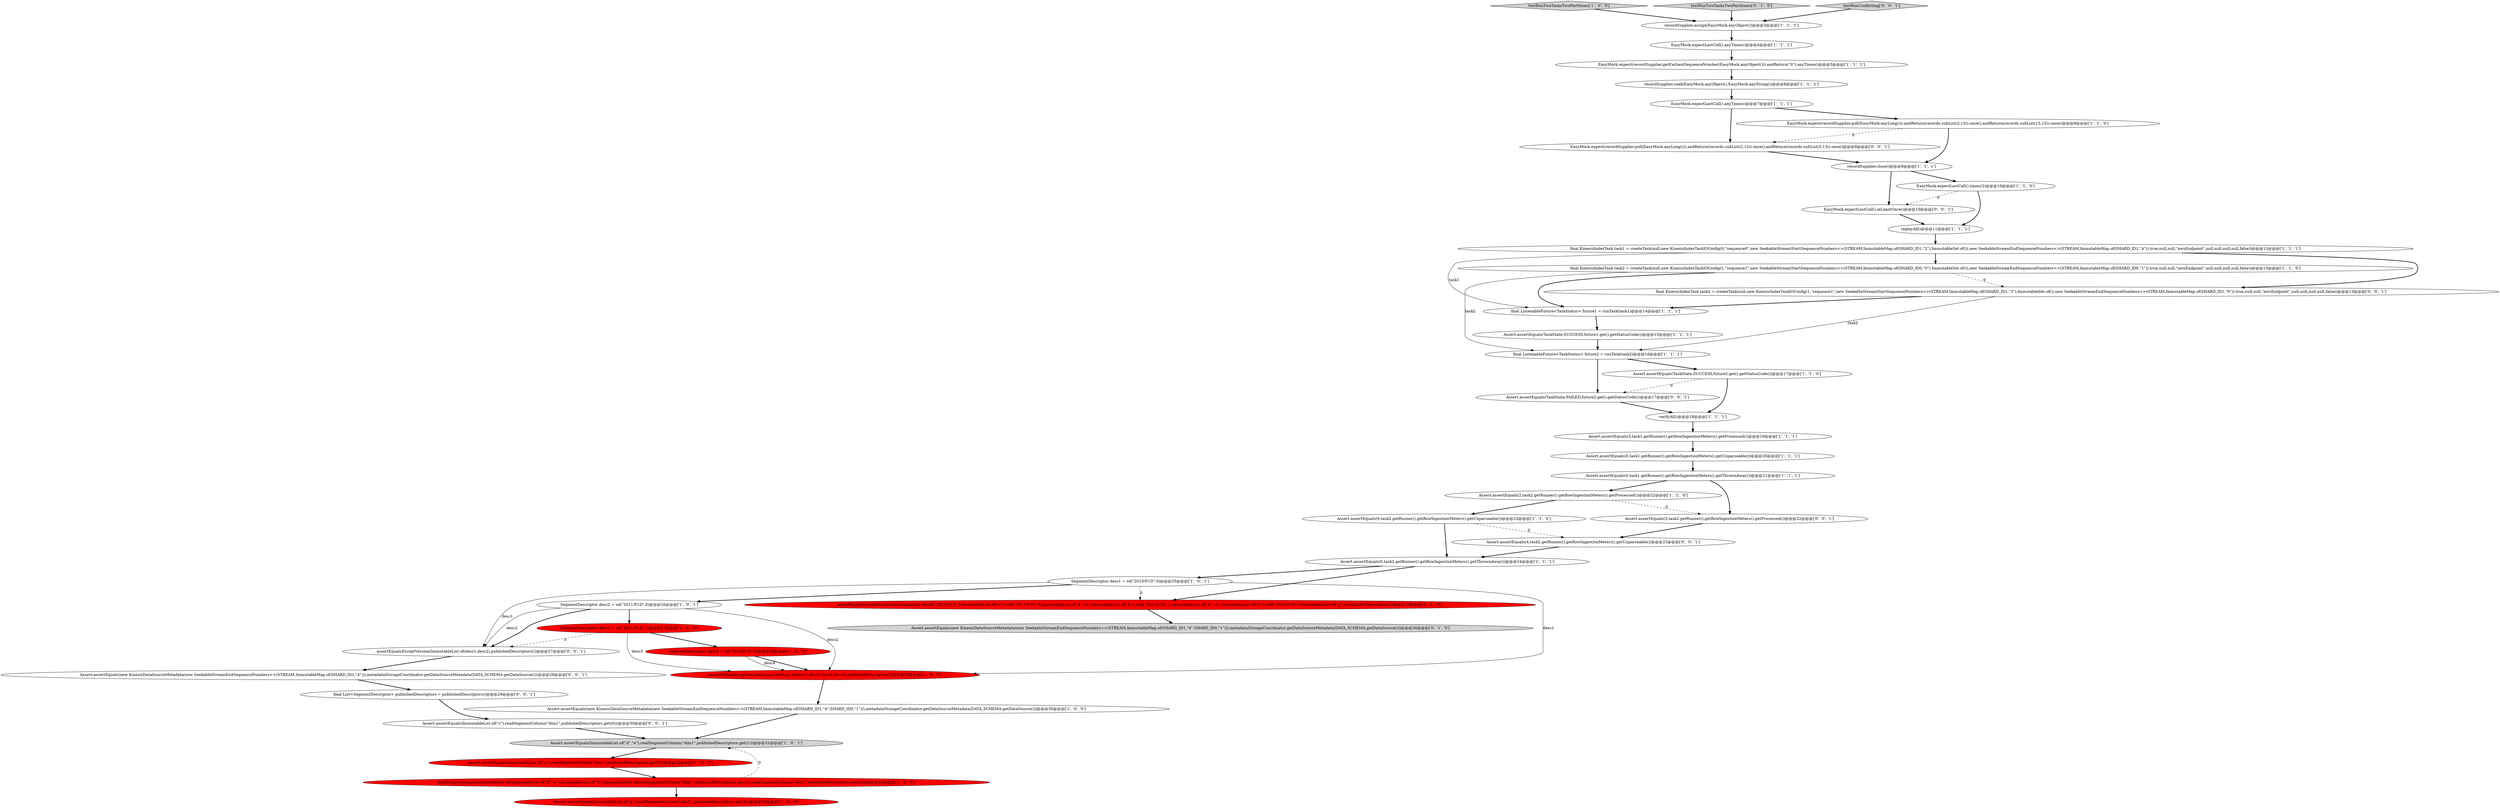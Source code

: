 digraph {
13 [style = filled, label = "Assert.assertEquals(0,task1.getRunner().getRowIngestionMeters().getThrownAway())@@@21@@@['1', '1', '1']", fillcolor = white, shape = ellipse image = "AAA0AAABBB1BBB"];
21 [style = filled, label = "testRunTwoTasksTwoPartitions['1', '0', '0']", fillcolor = lightgray, shape = diamond image = "AAA0AAABBB1BBB"];
37 [style = filled, label = "Assert.assertEquals(4,task2.getRunner().getRowIngestionMeters().getUnparseable())@@@23@@@['0', '0', '1']", fillcolor = white, shape = ellipse image = "AAA0AAABBB3BBB"];
17 [style = filled, label = "EasyMock.expectLastCall().anyTimes()@@@4@@@['1', '1', '1']", fillcolor = white, shape = ellipse image = "AAA0AAABBB1BBB"];
45 [style = filled, label = "final KinesisIndexTask task2 = createTask(null,new KinesisIndexTaskIOConfig(1,\"sequence1\",new SeekableStreamStartSequenceNumbers<>(STREAM,ImmutableMap.of(SHARD_ID1,\"3\"),ImmutableSet.of()),new SeekableStreamEndSequenceNumbers<>(STREAM,ImmutableMap.of(SHARD_ID1,\"9\")),true,null,null,\"awsEndpoint\",null,null,null,null,false))@@@13@@@['0', '0', '1']", fillcolor = white, shape = ellipse image = "AAA0AAABBB3BBB"];
2 [style = filled, label = "final KinesisIndexTask task1 = createTask(null,new KinesisIndexTaskIOConfig(0,\"sequence0\",new SeekableStreamStartSequenceNumbers<>(STREAM,ImmutableMap.of(SHARD_ID1,\"2\"),ImmutableSet.of()),new SeekableStreamEndSequenceNumbers<>(STREAM,ImmutableMap.of(SHARD_ID1,\"4\")),true,null,null,\"awsEndpoint\",null,null,null,null,false))@@@12@@@['1', '1', '1']", fillcolor = white, shape = ellipse image = "AAA0AAABBB1BBB"];
44 [style = filled, label = "Assert.assertEquals(TaskState.FAILED,future2.get().getStatusCode())@@@17@@@['0', '0', '1']", fillcolor = white, shape = ellipse image = "AAA0AAABBB3BBB"];
26 [style = filled, label = "recordSupplier.seek(EasyMock.anyObject(),EasyMock.anyString())@@@6@@@['1', '1', '1']", fillcolor = white, shape = ellipse image = "AAA0AAABBB1BBB"];
27 [style = filled, label = "SegmentDescriptor desc2 = sd(\"2011/P1D\",0)@@@26@@@['1', '0', '1']", fillcolor = white, shape = ellipse image = "AAA0AAABBB1BBB"];
40 [style = filled, label = "EasyMock.expectLastCall().atLeastOnce()@@@10@@@['0', '0', '1']", fillcolor = white, shape = ellipse image = "AAA0AAABBB3BBB"];
33 [style = filled, label = "Assert.assertEquals(new KinesisDataSourceMetadata(new SeekableStreamEndSequenceNumbers<>(STREAM,ImmutableMap.of(SHARD_ID1,\"4\",SHARD_ID0,\"1\"))),metadataStorageCoordinator.getDataSourceMetadata(DATA_SCHEMA.getDataSource()))@@@26@@@['0', '1', '0']", fillcolor = lightgray, shape = ellipse image = "AAA0AAABBB2BBB"];
41 [style = filled, label = "assertEqualsExceptVersion(ImmutableList.of(desc1,desc2),publishedDescriptors())@@@27@@@['0', '0', '1']", fillcolor = white, shape = ellipse image = "AAA0AAABBB3BBB"];
0 [style = filled, label = "verifyAll()@@@18@@@['1', '1', '1']", fillcolor = white, shape = ellipse image = "AAA0AAABBB1BBB"];
43 [style = filled, label = "EasyMock.expect(recordSupplier.poll(EasyMock.anyLong())).andReturn(records.subList(2,13)).once().andReturn(records.subList(3,13)).once()@@@8@@@['0', '0', '1']", fillcolor = white, shape = ellipse image = "AAA0AAABBB3BBB"];
19 [style = filled, label = "final ListenableFuture<TaskStatus> future2 = runTask(task2)@@@16@@@['1', '1', '1']", fillcolor = white, shape = ellipse image = "AAA0AAABBB1BBB"];
14 [style = filled, label = "final ListenableFuture<TaskStatus> future1 = runTask(task1)@@@14@@@['1', '1', '1']", fillcolor = white, shape = ellipse image = "AAA0AAABBB1BBB"];
35 [style = filled, label = "testRunTwoTasksTwoPartitions['0', '1', '0']", fillcolor = lightgray, shape = diamond image = "AAA0AAABBB2BBB"];
39 [style = filled, label = "Assert.assertEquals(ImmutableList.of(\"c\"),readSegmentColumn(\"dim1\",publishedDescriptors.get(0)))@@@30@@@['0', '0', '1']", fillcolor = white, shape = ellipse image = "AAA0AAABBB3BBB"];
3 [style = filled, label = "final KinesisIndexTask task2 = createTask(null,new KinesisIndexTaskIOConfig(1,\"sequence1\",new SeekableStreamStartSequenceNumbers<>(STREAM,ImmutableMap.of(SHARD_ID0,\"0\"),ImmutableSet.of()),new SeekableStreamEndSequenceNumbers<>(STREAM,ImmutableMap.of(SHARD_ID0,\"1\")),true,null,null,\"awsEndpoint\",null,null,null,null,false))@@@13@@@['1', '1', '0']", fillcolor = white, shape = ellipse image = "AAA0AAABBB1BBB"];
30 [style = filled, label = "Assert.assertEquals(ImmutableList.of(\"c\"),readSegmentColumn(\"dim1\",publishedDescriptors.get(0)))@@@32@@@['1', '0', '0']", fillcolor = red, shape = ellipse image = "AAA1AAABBB1BBB"];
34 [style = filled, label = "assertEqualsExceptVersion(ImmutableList.of(sdd(\"2010/P1D\",0,ImmutableList.of(\"c\")),sdd(\"2011/P1D\",0,ImmutableList.of(\"d\",\"e\"),ImmutableList.of(\"h\")),sdd(\"2011/P1D\",1,ImmutableList.of(\"d\",\"e\"),ImmutableList.of(\"h\")),sdd(\"2012/P1D\",0,ImmutableList.of(\"g\"))),publishedDescriptors())@@@25@@@['0', '1', '0']", fillcolor = red, shape = ellipse image = "AAA1AAABBB2BBB"];
12 [style = filled, label = "SegmentDescriptor desc1 = sd(\"2010/P1D\",0)@@@25@@@['1', '0', '1']", fillcolor = white, shape = ellipse image = "AAA0AAABBB1BBB"];
23 [style = filled, label = "Assert.assertEquals(0,task2.getRunner().getRowIngestionMeters().getThrownAway())@@@24@@@['1', '1', '1']", fillcolor = white, shape = ellipse image = "AAA0AAABBB1BBB"];
42 [style = filled, label = "testRunConflicting['0', '0', '1']", fillcolor = lightgray, shape = diamond image = "AAA0AAABBB3BBB"];
25 [style = filled, label = "Assert.assertEquals(ImmutableList.of(\"g\"),readSegmentColumn(\"dim1\",publishedDescriptors.get(3)))@@@34@@@['1', '0', '0']", fillcolor = red, shape = ellipse image = "AAA1AAABBB1BBB"];
31 [style = filled, label = "EasyMock.expectLastCall().times(2)@@@10@@@['1', '1', '0']", fillcolor = white, shape = ellipse image = "AAA0AAABBB1BBB"];
16 [style = filled, label = "Assert.assertEquals(0,task2.getRunner().getRowIngestionMeters().getUnparseable())@@@23@@@['1', '1', '0']", fillcolor = white, shape = ellipse image = "AAA0AAABBB1BBB"];
9 [style = filled, label = "Assert.assertEquals(TaskState.SUCCESS,future1.get().getStatusCode())@@@15@@@['1', '1', '1']", fillcolor = white, shape = ellipse image = "AAA0AAABBB1BBB"];
5 [style = filled, label = "SegmentDescriptor desc4 = sd(\"2012/P1D\",0)@@@28@@@['1', '0', '0']", fillcolor = red, shape = ellipse image = "AAA1AAABBB1BBB"];
46 [style = filled, label = "final List<SegmentDescriptor> publishedDescriptors = publishedDescriptors()@@@29@@@['0', '0', '1']", fillcolor = white, shape = ellipse image = "AAA0AAABBB3BBB"];
11 [style = filled, label = "recordSupplier.close()@@@9@@@['1', '1', '1']", fillcolor = white, shape = ellipse image = "AAA0AAABBB1BBB"];
4 [style = filled, label = "Assert.assertEquals(TaskState.SUCCESS,future2.get().getStatusCode())@@@17@@@['1', '1', '0']", fillcolor = white, shape = ellipse image = "AAA0AAABBB1BBB"];
7 [style = filled, label = "Assert.assertEquals(ImmutableList.of(\"d\",\"e\"),readSegmentColumn(\"dim1\",publishedDescriptors.get(1)))@@@31@@@['1', '0', '1']", fillcolor = lightgray, shape = ellipse image = "AAA0AAABBB1BBB"];
15 [style = filled, label = "EasyMock.expectLastCall().anyTimes()@@@7@@@['1', '1', '1']", fillcolor = white, shape = ellipse image = "AAA0AAABBB1BBB"];
6 [style = filled, label = "SegmentDescriptor desc3 = sd(\"2011/P1D\",1)@@@27@@@['1', '0', '0']", fillcolor = red, shape = ellipse image = "AAA1AAABBB1BBB"];
29 [style = filled, label = "Assert.assertEquals(3,task1.getRunner().getRowIngestionMeters().getProcessed())@@@19@@@['1', '1', '1']", fillcolor = white, shape = ellipse image = "AAA0AAABBB1BBB"];
36 [style = filled, label = "Assert.assertEquals(new KinesisDataSourceMetadata(new SeekableStreamEndSequenceNumbers<>(STREAM,ImmutableMap.of(SHARD_ID1,\"4\"))),metadataStorageCoordinator.getDataSourceMetadata(DATA_SCHEMA.getDataSource()))@@@28@@@['0', '0', '1']", fillcolor = white, shape = ellipse image = "AAA0AAABBB3BBB"];
32 [style = filled, label = "Assert.assertEquals(0,task1.getRunner().getRowIngestionMeters().getUnparseable())@@@20@@@['1', '1', '1']", fillcolor = white, shape = ellipse image = "AAA0AAABBB1BBB"];
28 [style = filled, label = "assertEqualsExceptVersion(ImmutableList.of(desc1,desc2,desc3,desc4),publishedDescriptors())@@@29@@@['1', '0', '0']", fillcolor = red, shape = ellipse image = "AAA1AAABBB1BBB"];
10 [style = filled, label = "recordSupplier.assign(EasyMock.anyObject())@@@3@@@['1', '1', '1']", fillcolor = white, shape = ellipse image = "AAA0AAABBB1BBB"];
1 [style = filled, label = "EasyMock.expect(recordSupplier.poll(EasyMock.anyLong())).andReturn(records.subList(2,13)).once().andReturn(records.subList(13,15)).once()@@@8@@@['1', '1', '0']", fillcolor = white, shape = ellipse image = "AAA0AAABBB1BBB"];
18 [style = filled, label = "EasyMock.expect(recordSupplier.getEarliestSequenceNumber(EasyMock.anyObject())).andReturn(\"0\").anyTimes()@@@5@@@['1', '1', '1']", fillcolor = white, shape = ellipse image = "AAA0AAABBB1BBB"];
24 [style = filled, label = "Assert.assertEquals(ImmutableSet.of(ImmutableList.of(\"d\",\"e\"),ImmutableList.of(\"h\")),ImmutableSet.of(readSegmentColumn(\"dim1\",publishedDescriptors.get(1)),readSegmentColumn(\"dim1\",publishedDescriptors.get(2))))@@@33@@@['1', '0', '0']", fillcolor = red, shape = ellipse image = "AAA1AAABBB1BBB"];
22 [style = filled, label = "Assert.assertEquals(new KinesisDataSourceMetadata(new SeekableStreamEndSequenceNumbers<>(STREAM,ImmutableMap.of(SHARD_ID1,\"4\",SHARD_ID0,\"1\"))),metadataStorageCoordinator.getDataSourceMetadata(DATA_SCHEMA.getDataSource()))@@@30@@@['1', '0', '0']", fillcolor = white, shape = ellipse image = "AAA0AAABBB1BBB"];
20 [style = filled, label = "Assert.assertEquals(2,task2.getRunner().getRowIngestionMeters().getProcessed())@@@22@@@['1', '1', '0']", fillcolor = white, shape = ellipse image = "AAA0AAABBB1BBB"];
8 [style = filled, label = "replayAll()@@@11@@@['1', '1', '1']", fillcolor = white, shape = ellipse image = "AAA0AAABBB1BBB"];
38 [style = filled, label = "Assert.assertEquals(3,task2.getRunner().getRowIngestionMeters().getProcessed())@@@22@@@['0', '0', '1']", fillcolor = white, shape = ellipse image = "AAA0AAABBB3BBB"];
21->10 [style = bold, label=""];
30->24 [style = bold, label=""];
12->28 [style = solid, label="desc1"];
16->37 [style = dashed, label="0"];
1->43 [style = dashed, label="0"];
7->30 [style = bold, label=""];
28->22 [style = bold, label=""];
2->3 [style = bold, label=""];
3->14 [style = bold, label=""];
18->26 [style = bold, label=""];
34->33 [style = bold, label=""];
6->28 [style = solid, label="desc3"];
31->40 [style = dashed, label="0"];
0->29 [style = bold, label=""];
10->17 [style = bold, label=""];
16->23 [style = bold, label=""];
46->39 [style = bold, label=""];
12->41 [style = solid, label="desc1"];
5->28 [style = bold, label=""];
37->23 [style = bold, label=""];
11->40 [style = bold, label=""];
27->41 [style = solid, label="desc2"];
27->6 [style = bold, label=""];
22->7 [style = bold, label=""];
24->7 [style = dashed, label="0"];
1->11 [style = bold, label=""];
4->0 [style = bold, label=""];
2->14 [style = solid, label="task1"];
43->11 [style = bold, label=""];
19->44 [style = bold, label=""];
11->31 [style = bold, label=""];
6->5 [style = bold, label=""];
36->46 [style = bold, label=""];
45->14 [style = bold, label=""];
41->36 [style = bold, label=""];
27->28 [style = solid, label="desc2"];
20->16 [style = bold, label=""];
20->38 [style = dashed, label="0"];
8->2 [style = bold, label=""];
39->7 [style = bold, label=""];
38->37 [style = bold, label=""];
15->1 [style = bold, label=""];
24->25 [style = bold, label=""];
29->32 [style = bold, label=""];
3->45 [style = dashed, label="0"];
42->10 [style = bold, label=""];
6->41 [style = dashed, label="0"];
27->41 [style = bold, label=""];
26->15 [style = bold, label=""];
15->43 [style = bold, label=""];
23->34 [style = bold, label=""];
9->19 [style = bold, label=""];
2->45 [style = bold, label=""];
3->19 [style = solid, label="task2"];
14->9 [style = bold, label=""];
23->12 [style = bold, label=""];
35->10 [style = bold, label=""];
13->38 [style = bold, label=""];
19->4 [style = bold, label=""];
45->19 [style = solid, label="task2"];
32->13 [style = bold, label=""];
5->28 [style = solid, label="desc4"];
12->34 [style = dashed, label="0"];
31->8 [style = bold, label=""];
12->27 [style = bold, label=""];
4->44 [style = dashed, label="0"];
17->18 [style = bold, label=""];
40->8 [style = bold, label=""];
44->0 [style = bold, label=""];
13->20 [style = bold, label=""];
}
